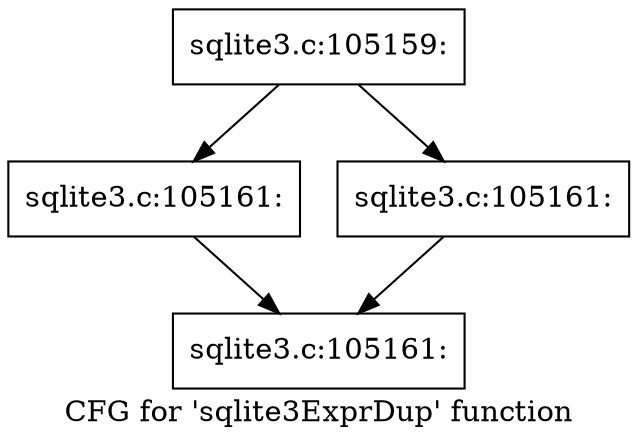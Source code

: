 digraph "CFG for 'sqlite3ExprDup' function" {
	label="CFG for 'sqlite3ExprDup' function";

	Node0x55c0f8d03300 [shape=record,label="{sqlite3.c:105159:}"];
	Node0x55c0f8d03300 -> Node0x55c0f8d04df0;
	Node0x55c0f8d03300 -> Node0x55c0f8d04e40;
	Node0x55c0f8d04df0 [shape=record,label="{sqlite3.c:105161:}"];
	Node0x55c0f8d04df0 -> Node0x55c0f8d04e90;
	Node0x55c0f8d04e40 [shape=record,label="{sqlite3.c:105161:}"];
	Node0x55c0f8d04e40 -> Node0x55c0f8d04e90;
	Node0x55c0f8d04e90 [shape=record,label="{sqlite3.c:105161:}"];
}
